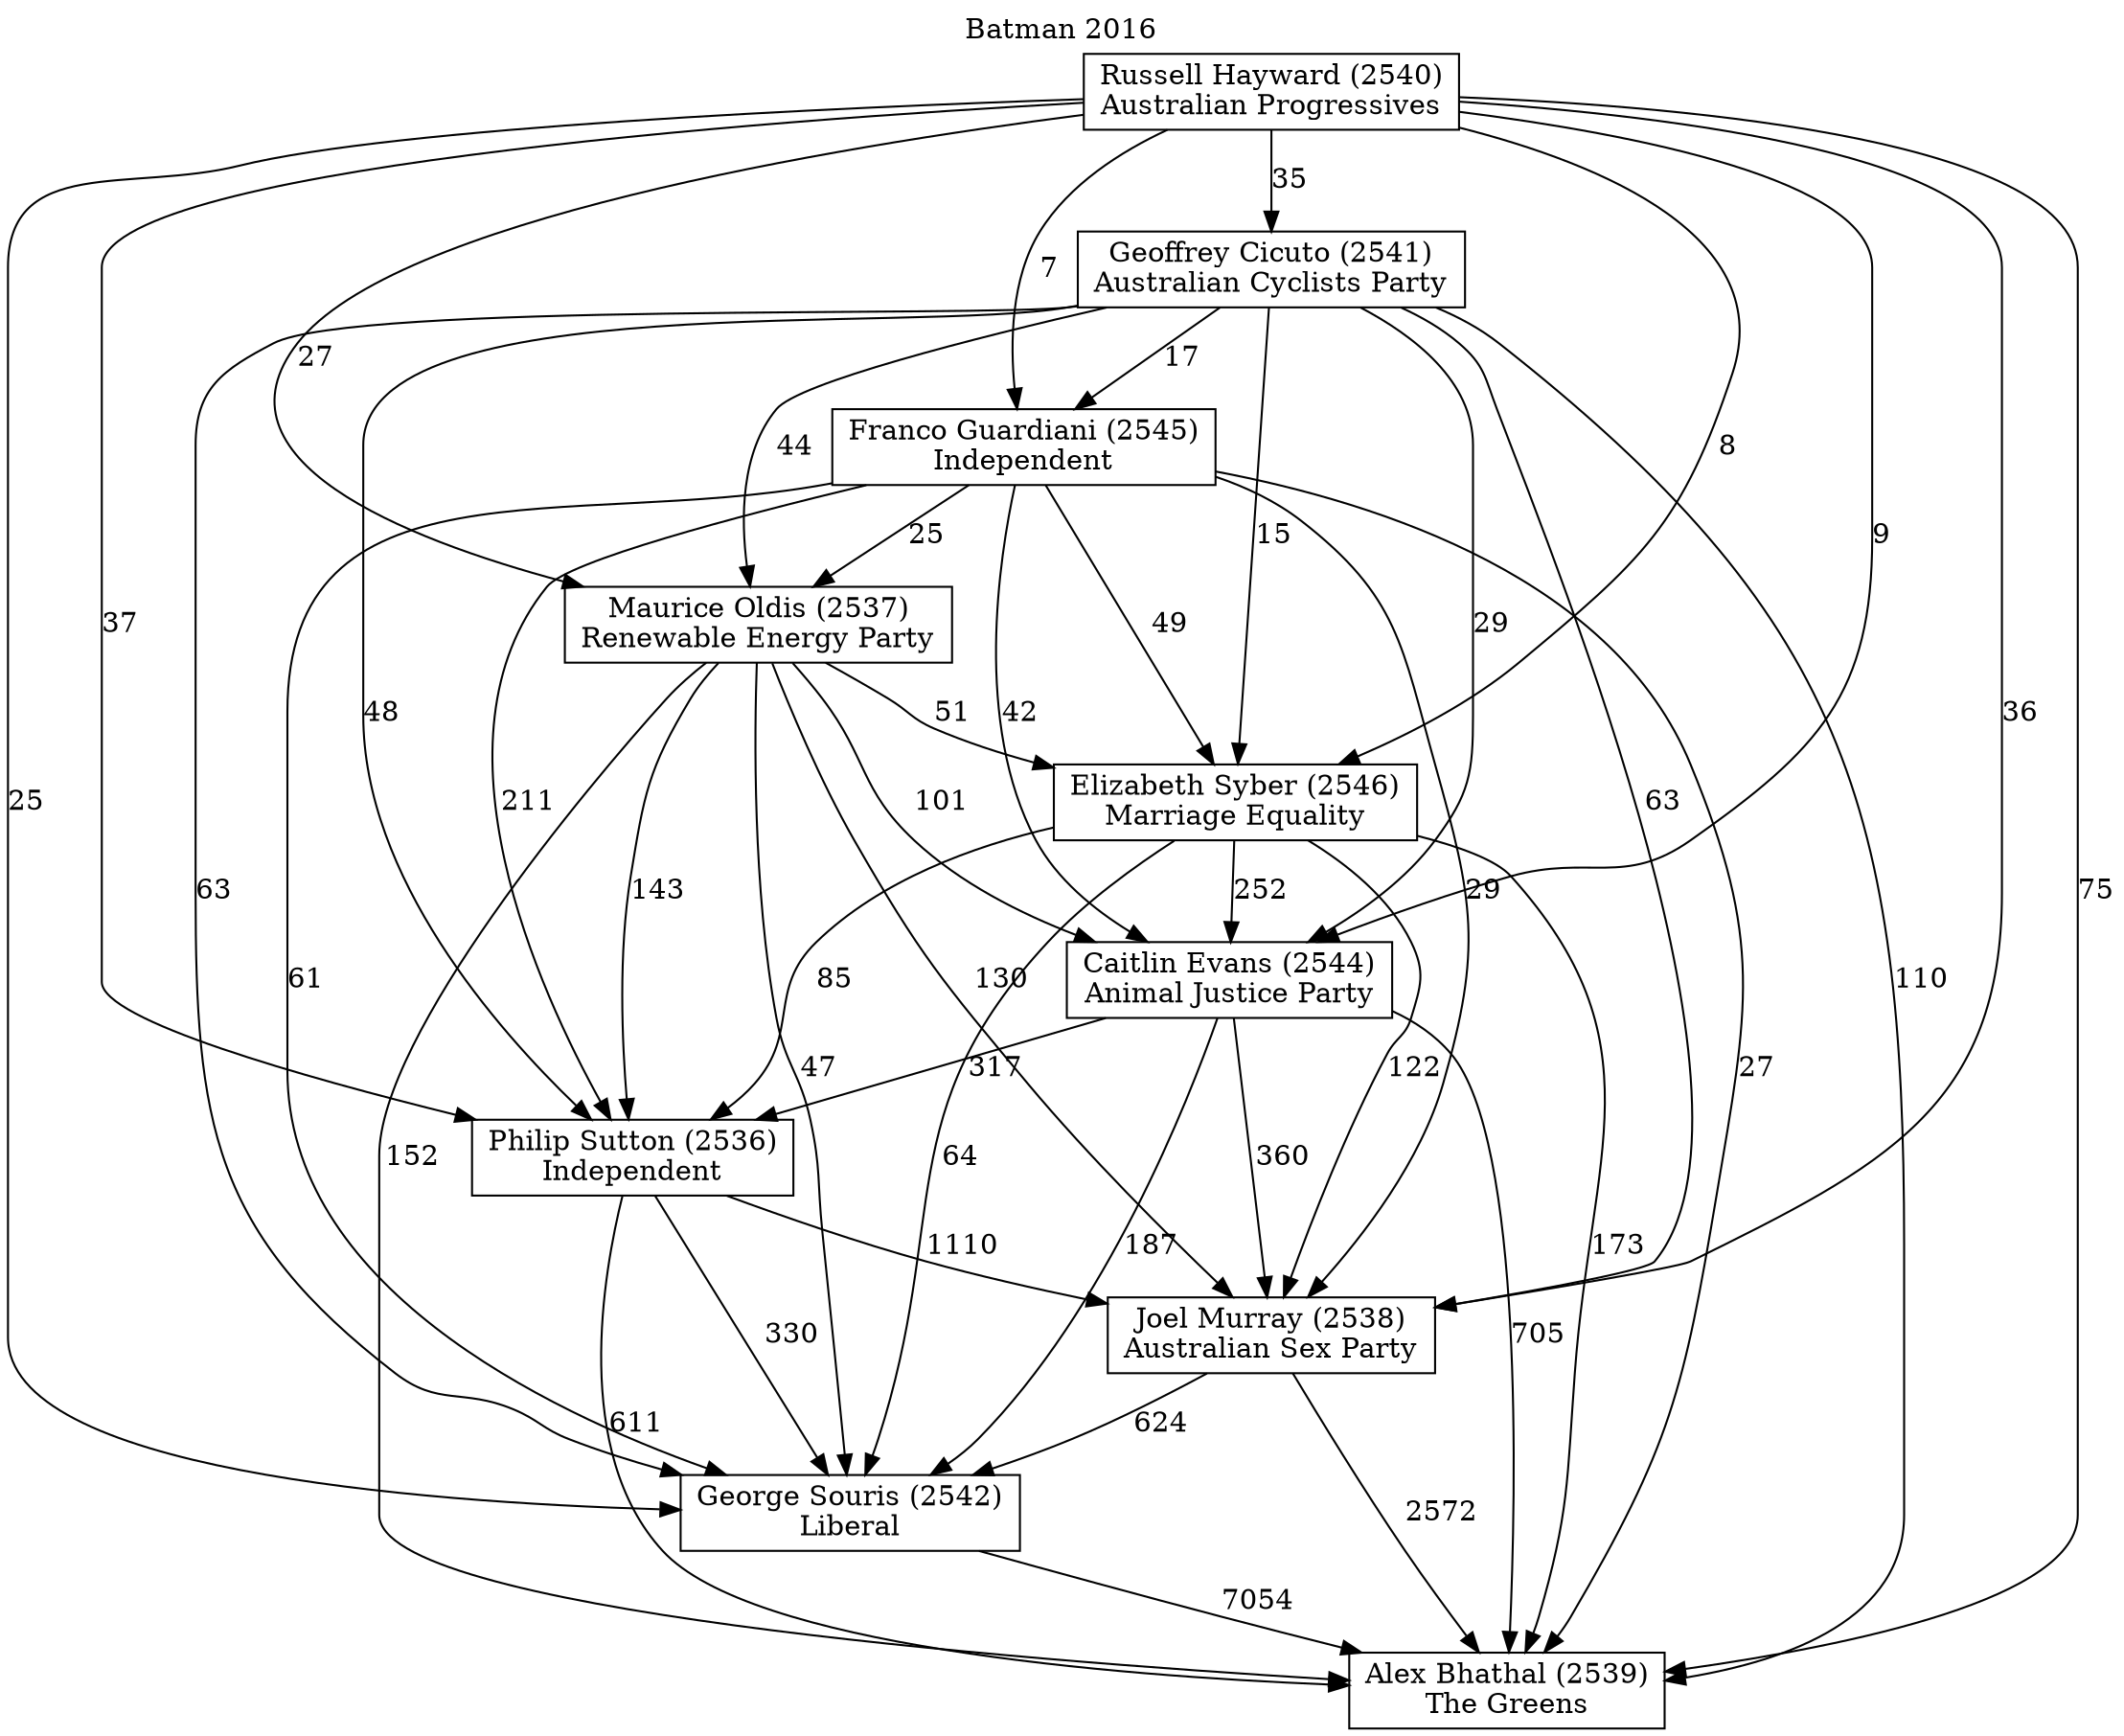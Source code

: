 // House preference flow
digraph "Alex Bhathal (2539)_Batman_2016" {
	graph [label="Batman 2016" labelloc=t mclimit=10]
	node [shape=box]
	"Philip Sutton (2536)" [label="Philip Sutton (2536)
Independent"]
	"Elizabeth Syber (2546)" [label="Elizabeth Syber (2546)
Marriage Equality"]
	"Alex Bhathal (2539)" [label="Alex Bhathal (2539)
The Greens"]
	"Caitlin Evans (2544)" [label="Caitlin Evans (2544)
Animal Justice Party"]
	"Franco Guardiani (2545)" [label="Franco Guardiani (2545)
Independent"]
	"Maurice Oldis (2537)" [label="Maurice Oldis (2537)
Renewable Energy Party"]
	"Geoffrey Cicuto (2541)" [label="Geoffrey Cicuto (2541)
Australian Cyclists Party"]
	"Joel Murray (2538)" [label="Joel Murray (2538)
Australian Sex Party"]
	"George Souris (2542)" [label="George Souris (2542)
Liberal"]
	"Russell Hayward (2540)" [label="Russell Hayward (2540)
Australian Progressives"]
	"Philip Sutton (2536)" -> "Joel Murray (2538)" [label=1110]
	"Caitlin Evans (2544)" -> "Joel Murray (2538)" [label=360]
	"Russell Hayward (2540)" -> "Caitlin Evans (2544)" [label=9]
	"Philip Sutton (2536)" -> "George Souris (2542)" [label=330]
	"Geoffrey Cicuto (2541)" -> "Franco Guardiani (2545)" [label=17]
	"Elizabeth Syber (2546)" -> "Alex Bhathal (2539)" [label=173]
	"Russell Hayward (2540)" -> "Geoffrey Cicuto (2541)" [label=35]
	"Joel Murray (2538)" -> "George Souris (2542)" [label=624]
	"Franco Guardiani (2545)" -> "Caitlin Evans (2544)" [label=42]
	"Maurice Oldis (2537)" -> "Elizabeth Syber (2546)" [label=51]
	"Elizabeth Syber (2546)" -> "Philip Sutton (2536)" [label=85]
	"Franco Guardiani (2545)" -> "Elizabeth Syber (2546)" [label=49]
	"Geoffrey Cicuto (2541)" -> "Alex Bhathal (2539)" [label=110]
	"Geoffrey Cicuto (2541)" -> "Elizabeth Syber (2546)" [label=15]
	"Maurice Oldis (2537)" -> "George Souris (2542)" [label=47]
	"Geoffrey Cicuto (2541)" -> "Maurice Oldis (2537)" [label=44]
	"George Souris (2542)" -> "Alex Bhathal (2539)" [label=7054]
	"Russell Hayward (2540)" -> "Maurice Oldis (2537)" [label=27]
	"Russell Hayward (2540)" -> "Philip Sutton (2536)" [label=37]
	"Geoffrey Cicuto (2541)" -> "Philip Sutton (2536)" [label=48]
	"Franco Guardiani (2545)" -> "George Souris (2542)" [label=61]
	"Caitlin Evans (2544)" -> "George Souris (2542)" [label=187]
	"Caitlin Evans (2544)" -> "Philip Sutton (2536)" [label=317]
	"Geoffrey Cicuto (2541)" -> "George Souris (2542)" [label=63]
	"Russell Hayward (2540)" -> "Elizabeth Syber (2546)" [label=8]
	"Maurice Oldis (2537)" -> "Philip Sutton (2536)" [label=143]
	"Elizabeth Syber (2546)" -> "Caitlin Evans (2544)" [label=252]
	"Elizabeth Syber (2546)" -> "George Souris (2542)" [label=64]
	"Russell Hayward (2540)" -> "Alex Bhathal (2539)" [label=75]
	"Maurice Oldis (2537)" -> "Caitlin Evans (2544)" [label=101]
	"Franco Guardiani (2545)" -> "Alex Bhathal (2539)" [label=27]
	"Franco Guardiani (2545)" -> "Maurice Oldis (2537)" [label=25]
	"Franco Guardiani (2545)" -> "Joel Murray (2538)" [label=29]
	"Geoffrey Cicuto (2541)" -> "Caitlin Evans (2544)" [label=29]
	"Maurice Oldis (2537)" -> "Joel Murray (2538)" [label=130]
	"Geoffrey Cicuto (2541)" -> "Joel Murray (2538)" [label=63]
	"Philip Sutton (2536)" -> "Alex Bhathal (2539)" [label=611]
	"Franco Guardiani (2545)" -> "Philip Sutton (2536)" [label=211]
	"Maurice Oldis (2537)" -> "Alex Bhathal (2539)" [label=152]
	"Joel Murray (2538)" -> "Alex Bhathal (2539)" [label=2572]
	"Russell Hayward (2540)" -> "Franco Guardiani (2545)" [label=7]
	"Russell Hayward (2540)" -> "Joel Murray (2538)" [label=36]
	"Russell Hayward (2540)" -> "George Souris (2542)" [label=25]
	"Caitlin Evans (2544)" -> "Alex Bhathal (2539)" [label=705]
	"Elizabeth Syber (2546)" -> "Joel Murray (2538)" [label=122]
}
